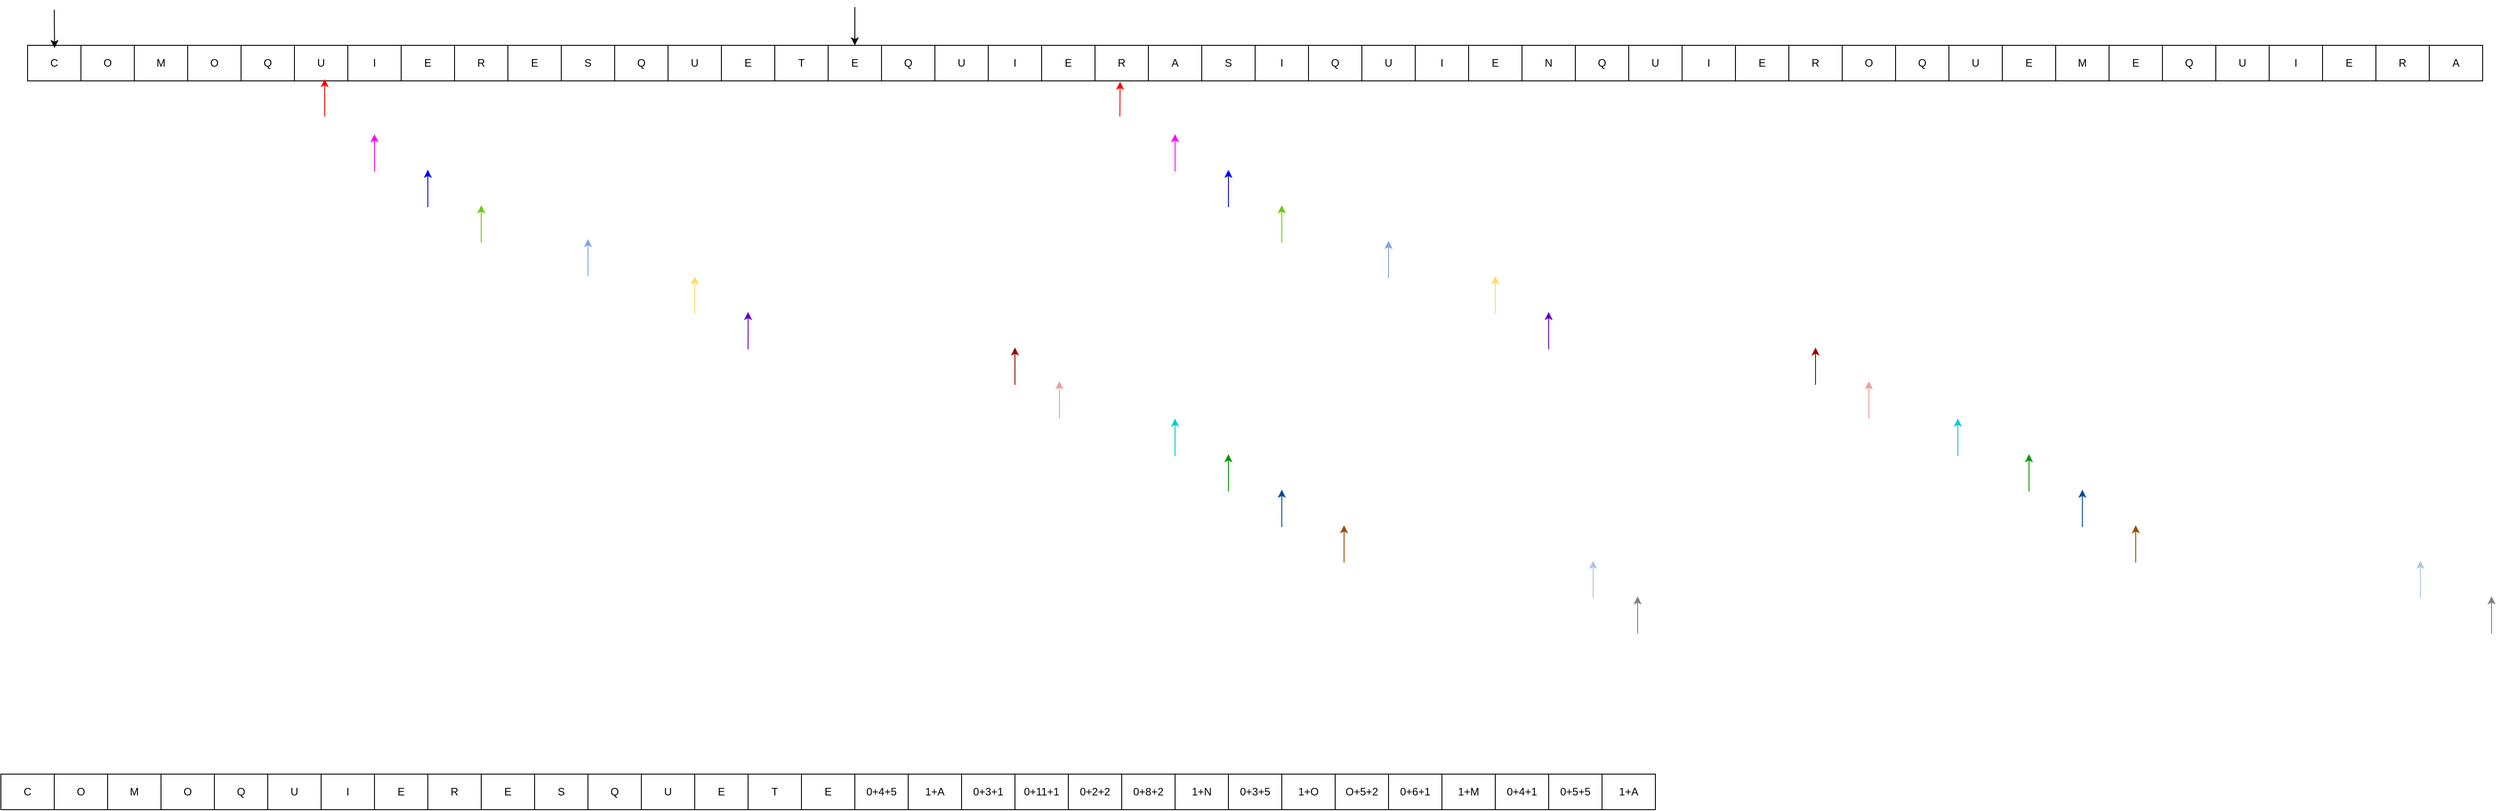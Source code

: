 <mxfile version="24.7.16">
  <diagram name="Página-1" id="51_oMn3GFBtb_HJmE6PP">
    <mxGraphModel dx="2574" dy="786" grid="1" gridSize="10" guides="1" tooltips="1" connect="1" arrows="1" fold="1" page="1" pageScale="1" pageWidth="900" pageHeight="1600" math="0" shadow="0">
      <root>
        <mxCell id="0" />
        <mxCell id="1" parent="0" />
        <mxCell id="PC6QoRdUxJygeGnjiyWu-1" value="" style="shape=table;startSize=0;container=1;collapsible=0;childLayout=tableLayout;" parent="1" vertex="1">
          <mxGeometry x="-150" y="380" width="2760" height="40" as="geometry" />
        </mxCell>
        <mxCell id="PC6QoRdUxJygeGnjiyWu-2" value="" style="shape=tableRow;horizontal=0;startSize=0;swimlaneHead=0;swimlaneBody=0;strokeColor=inherit;top=0;left=0;bottom=0;right=0;collapsible=0;dropTarget=0;fillColor=none;points=[[0,0.5],[1,0.5]];portConstraint=eastwest;" parent="PC6QoRdUxJygeGnjiyWu-1" vertex="1">
          <mxGeometry width="2760" height="40" as="geometry" />
        </mxCell>
        <mxCell id="PC6QoRdUxJygeGnjiyWu-3" value="C" style="shape=partialRectangle;html=1;whiteSpace=wrap;connectable=0;strokeColor=inherit;overflow=hidden;fillColor=none;top=0;left=0;bottom=0;right=0;pointerEvents=1;" parent="PC6QoRdUxJygeGnjiyWu-2" vertex="1">
          <mxGeometry width="60" height="40" as="geometry">
            <mxRectangle width="60" height="40" as="alternateBounds" />
          </mxGeometry>
        </mxCell>
        <mxCell id="PC6QoRdUxJygeGnjiyWu-4" value="O" style="shape=partialRectangle;html=1;whiteSpace=wrap;connectable=0;strokeColor=inherit;overflow=hidden;fillColor=none;top=0;left=0;bottom=0;right=0;pointerEvents=1;" parent="PC6QoRdUxJygeGnjiyWu-2" vertex="1">
          <mxGeometry x="60" width="60" height="40" as="geometry">
            <mxRectangle width="60" height="40" as="alternateBounds" />
          </mxGeometry>
        </mxCell>
        <mxCell id="PC6QoRdUxJygeGnjiyWu-5" value="M" style="shape=partialRectangle;html=1;whiteSpace=wrap;connectable=0;strokeColor=inherit;overflow=hidden;fillColor=none;top=0;left=0;bottom=0;right=0;pointerEvents=1;" parent="PC6QoRdUxJygeGnjiyWu-2" vertex="1">
          <mxGeometry x="120" width="60" height="40" as="geometry">
            <mxRectangle width="60" height="40" as="alternateBounds" />
          </mxGeometry>
        </mxCell>
        <mxCell id="PC6QoRdUxJygeGnjiyWu-6" value="O" style="shape=partialRectangle;html=1;whiteSpace=wrap;connectable=0;strokeColor=inherit;overflow=hidden;fillColor=none;top=0;left=0;bottom=0;right=0;pointerEvents=1;" parent="PC6QoRdUxJygeGnjiyWu-2" vertex="1">
          <mxGeometry x="180" width="60" height="40" as="geometry">
            <mxRectangle width="60" height="40" as="alternateBounds" />
          </mxGeometry>
        </mxCell>
        <mxCell id="PC6QoRdUxJygeGnjiyWu-7" value="Q" style="shape=partialRectangle;html=1;whiteSpace=wrap;connectable=0;strokeColor=inherit;overflow=hidden;fillColor=none;top=0;left=0;bottom=0;right=0;pointerEvents=1;" parent="PC6QoRdUxJygeGnjiyWu-2" vertex="1">
          <mxGeometry x="240" width="60" height="40" as="geometry">
            <mxRectangle width="60" height="40" as="alternateBounds" />
          </mxGeometry>
        </mxCell>
        <mxCell id="PC6QoRdUxJygeGnjiyWu-8" value="U" style="shape=partialRectangle;html=1;whiteSpace=wrap;connectable=0;strokeColor=inherit;overflow=hidden;fillColor=none;top=0;left=0;bottom=0;right=0;pointerEvents=1;" parent="PC6QoRdUxJygeGnjiyWu-2" vertex="1">
          <mxGeometry x="300" width="60" height="40" as="geometry">
            <mxRectangle width="60" height="40" as="alternateBounds" />
          </mxGeometry>
        </mxCell>
        <mxCell id="PC6QoRdUxJygeGnjiyWu-9" value="I" style="shape=partialRectangle;html=1;whiteSpace=wrap;connectable=0;strokeColor=inherit;overflow=hidden;fillColor=none;top=0;left=0;bottom=0;right=0;pointerEvents=1;" parent="PC6QoRdUxJygeGnjiyWu-2" vertex="1">
          <mxGeometry x="360" width="60" height="40" as="geometry">
            <mxRectangle width="60" height="40" as="alternateBounds" />
          </mxGeometry>
        </mxCell>
        <mxCell id="PC6QoRdUxJygeGnjiyWu-10" value="E" style="shape=partialRectangle;html=1;whiteSpace=wrap;connectable=0;strokeColor=inherit;overflow=hidden;fillColor=none;top=0;left=0;bottom=0;right=0;pointerEvents=1;" parent="PC6QoRdUxJygeGnjiyWu-2" vertex="1">
          <mxGeometry x="420" width="60" height="40" as="geometry">
            <mxRectangle width="60" height="40" as="alternateBounds" />
          </mxGeometry>
        </mxCell>
        <mxCell id="PC6QoRdUxJygeGnjiyWu-11" value="R" style="shape=partialRectangle;html=1;whiteSpace=wrap;connectable=0;strokeColor=inherit;overflow=hidden;fillColor=none;top=0;left=0;bottom=0;right=0;pointerEvents=1;" parent="PC6QoRdUxJygeGnjiyWu-2" vertex="1">
          <mxGeometry x="480" width="60" height="40" as="geometry">
            <mxRectangle width="60" height="40" as="alternateBounds" />
          </mxGeometry>
        </mxCell>
        <mxCell id="PC6QoRdUxJygeGnjiyWu-12" value="E" style="shape=partialRectangle;html=1;whiteSpace=wrap;connectable=0;strokeColor=inherit;overflow=hidden;fillColor=none;top=0;left=0;bottom=0;right=0;pointerEvents=1;" parent="PC6QoRdUxJygeGnjiyWu-2" vertex="1">
          <mxGeometry x="540" width="60" height="40" as="geometry">
            <mxRectangle width="60" height="40" as="alternateBounds" />
          </mxGeometry>
        </mxCell>
        <mxCell id="PC6QoRdUxJygeGnjiyWu-13" value="S" style="shape=partialRectangle;html=1;whiteSpace=wrap;connectable=0;strokeColor=inherit;overflow=hidden;fillColor=none;top=0;left=0;bottom=0;right=0;pointerEvents=1;" parent="PC6QoRdUxJygeGnjiyWu-2" vertex="1">
          <mxGeometry x="600" width="60" height="40" as="geometry">
            <mxRectangle width="60" height="40" as="alternateBounds" />
          </mxGeometry>
        </mxCell>
        <mxCell id="PC6QoRdUxJygeGnjiyWu-14" value="Q" style="shape=partialRectangle;html=1;whiteSpace=wrap;connectable=0;strokeColor=inherit;overflow=hidden;fillColor=none;top=0;left=0;bottom=0;right=0;pointerEvents=1;" parent="PC6QoRdUxJygeGnjiyWu-2" vertex="1">
          <mxGeometry x="660" width="60" height="40" as="geometry">
            <mxRectangle width="60" height="40" as="alternateBounds" />
          </mxGeometry>
        </mxCell>
        <mxCell id="PC6QoRdUxJygeGnjiyWu-15" value="U" style="shape=partialRectangle;html=1;whiteSpace=wrap;connectable=0;strokeColor=inherit;overflow=hidden;fillColor=none;top=0;left=0;bottom=0;right=0;pointerEvents=1;" parent="PC6QoRdUxJygeGnjiyWu-2" vertex="1">
          <mxGeometry x="720" width="60" height="40" as="geometry">
            <mxRectangle width="60" height="40" as="alternateBounds" />
          </mxGeometry>
        </mxCell>
        <mxCell id="PC6QoRdUxJygeGnjiyWu-16" value="E" style="shape=partialRectangle;html=1;whiteSpace=wrap;connectable=0;strokeColor=inherit;overflow=hidden;fillColor=none;top=0;left=0;bottom=0;right=0;pointerEvents=1;" parent="PC6QoRdUxJygeGnjiyWu-2" vertex="1">
          <mxGeometry x="780" width="60" height="40" as="geometry">
            <mxRectangle width="60" height="40" as="alternateBounds" />
          </mxGeometry>
        </mxCell>
        <mxCell id="PC6QoRdUxJygeGnjiyWu-17" value="T" style="shape=partialRectangle;html=1;whiteSpace=wrap;connectable=0;strokeColor=inherit;overflow=hidden;fillColor=none;top=0;left=0;bottom=0;right=0;pointerEvents=1;" parent="PC6QoRdUxJygeGnjiyWu-2" vertex="1">
          <mxGeometry x="840" width="60" height="40" as="geometry">
            <mxRectangle width="60" height="40" as="alternateBounds" />
          </mxGeometry>
        </mxCell>
        <mxCell id="PC6QoRdUxJygeGnjiyWu-18" value="E" style="shape=partialRectangle;html=1;whiteSpace=wrap;connectable=0;strokeColor=inherit;overflow=hidden;fillColor=none;top=0;left=0;bottom=0;right=0;pointerEvents=1;" parent="PC6QoRdUxJygeGnjiyWu-2" vertex="1">
          <mxGeometry x="900" width="60" height="40" as="geometry">
            <mxRectangle width="60" height="40" as="alternateBounds" />
          </mxGeometry>
        </mxCell>
        <mxCell id="PC6QoRdUxJygeGnjiyWu-19" value="Q" style="shape=partialRectangle;html=1;whiteSpace=wrap;connectable=0;strokeColor=inherit;overflow=hidden;fillColor=none;top=0;left=0;bottom=0;right=0;pointerEvents=1;" parent="PC6QoRdUxJygeGnjiyWu-2" vertex="1">
          <mxGeometry x="960" width="60" height="40" as="geometry">
            <mxRectangle width="60" height="40" as="alternateBounds" />
          </mxGeometry>
        </mxCell>
        <mxCell id="PC6QoRdUxJygeGnjiyWu-20" value="U" style="shape=partialRectangle;html=1;whiteSpace=wrap;connectable=0;strokeColor=inherit;overflow=hidden;fillColor=none;top=0;left=0;bottom=0;right=0;pointerEvents=1;" parent="PC6QoRdUxJygeGnjiyWu-2" vertex="1">
          <mxGeometry x="1020" width="60" height="40" as="geometry">
            <mxRectangle width="60" height="40" as="alternateBounds" />
          </mxGeometry>
        </mxCell>
        <mxCell id="PC6QoRdUxJygeGnjiyWu-21" value="I" style="shape=partialRectangle;html=1;whiteSpace=wrap;connectable=0;strokeColor=inherit;overflow=hidden;fillColor=none;top=0;left=0;bottom=0;right=0;pointerEvents=1;" parent="PC6QoRdUxJygeGnjiyWu-2" vertex="1">
          <mxGeometry x="1080" width="60" height="40" as="geometry">
            <mxRectangle width="60" height="40" as="alternateBounds" />
          </mxGeometry>
        </mxCell>
        <mxCell id="PC6QoRdUxJygeGnjiyWu-22" value="E" style="shape=partialRectangle;html=1;whiteSpace=wrap;connectable=0;strokeColor=inherit;overflow=hidden;fillColor=none;top=0;left=0;bottom=0;right=0;pointerEvents=1;" parent="PC6QoRdUxJygeGnjiyWu-2" vertex="1">
          <mxGeometry x="1140" width="60" height="40" as="geometry">
            <mxRectangle width="60" height="40" as="alternateBounds" />
          </mxGeometry>
        </mxCell>
        <mxCell id="PC6QoRdUxJygeGnjiyWu-23" value="R" style="shape=partialRectangle;html=1;whiteSpace=wrap;connectable=0;strokeColor=inherit;overflow=hidden;fillColor=none;top=0;left=0;bottom=0;right=0;pointerEvents=1;" parent="PC6QoRdUxJygeGnjiyWu-2" vertex="1">
          <mxGeometry x="1200" width="60" height="40" as="geometry">
            <mxRectangle width="60" height="40" as="alternateBounds" />
          </mxGeometry>
        </mxCell>
        <mxCell id="PC6QoRdUxJygeGnjiyWu-24" value="A" style="shape=partialRectangle;html=1;whiteSpace=wrap;connectable=0;strokeColor=inherit;overflow=hidden;fillColor=none;top=0;left=0;bottom=0;right=0;pointerEvents=1;" parent="PC6QoRdUxJygeGnjiyWu-2" vertex="1">
          <mxGeometry x="1260" width="60" height="40" as="geometry">
            <mxRectangle width="60" height="40" as="alternateBounds" />
          </mxGeometry>
        </mxCell>
        <mxCell id="PC6QoRdUxJygeGnjiyWu-25" value="S" style="shape=partialRectangle;html=1;whiteSpace=wrap;connectable=0;strokeColor=inherit;overflow=hidden;fillColor=none;top=0;left=0;bottom=0;right=0;pointerEvents=1;" parent="PC6QoRdUxJygeGnjiyWu-2" vertex="1">
          <mxGeometry x="1320" width="60" height="40" as="geometry">
            <mxRectangle width="60" height="40" as="alternateBounds" />
          </mxGeometry>
        </mxCell>
        <mxCell id="PC6QoRdUxJygeGnjiyWu-26" value="I" style="shape=partialRectangle;html=1;whiteSpace=wrap;connectable=0;strokeColor=inherit;overflow=hidden;fillColor=none;top=0;left=0;bottom=0;right=0;pointerEvents=1;" parent="PC6QoRdUxJygeGnjiyWu-2" vertex="1">
          <mxGeometry x="1380" width="60" height="40" as="geometry">
            <mxRectangle width="60" height="40" as="alternateBounds" />
          </mxGeometry>
        </mxCell>
        <mxCell id="PC6QoRdUxJygeGnjiyWu-27" value="Q" style="shape=partialRectangle;html=1;whiteSpace=wrap;connectable=0;strokeColor=inherit;overflow=hidden;fillColor=none;top=0;left=0;bottom=0;right=0;pointerEvents=1;" parent="PC6QoRdUxJygeGnjiyWu-2" vertex="1">
          <mxGeometry x="1440" width="60" height="40" as="geometry">
            <mxRectangle width="60" height="40" as="alternateBounds" />
          </mxGeometry>
        </mxCell>
        <mxCell id="PC6QoRdUxJygeGnjiyWu-28" value="U" style="shape=partialRectangle;html=1;whiteSpace=wrap;connectable=0;strokeColor=inherit;overflow=hidden;fillColor=none;top=0;left=0;bottom=0;right=0;pointerEvents=1;" parent="PC6QoRdUxJygeGnjiyWu-2" vertex="1">
          <mxGeometry x="1500" width="60" height="40" as="geometry">
            <mxRectangle width="60" height="40" as="alternateBounds" />
          </mxGeometry>
        </mxCell>
        <mxCell id="PC6QoRdUxJygeGnjiyWu-29" value="I" style="shape=partialRectangle;html=1;whiteSpace=wrap;connectable=0;strokeColor=inherit;overflow=hidden;fillColor=none;top=0;left=0;bottom=0;right=0;pointerEvents=1;" parent="PC6QoRdUxJygeGnjiyWu-2" vertex="1">
          <mxGeometry x="1560" width="60" height="40" as="geometry">
            <mxRectangle width="60" height="40" as="alternateBounds" />
          </mxGeometry>
        </mxCell>
        <mxCell id="PC6QoRdUxJygeGnjiyWu-30" value="E" style="shape=partialRectangle;html=1;whiteSpace=wrap;connectable=0;strokeColor=inherit;overflow=hidden;fillColor=none;top=0;left=0;bottom=0;right=0;pointerEvents=1;" parent="PC6QoRdUxJygeGnjiyWu-2" vertex="1">
          <mxGeometry x="1620" width="60" height="40" as="geometry">
            <mxRectangle width="60" height="40" as="alternateBounds" />
          </mxGeometry>
        </mxCell>
        <mxCell id="PC6QoRdUxJygeGnjiyWu-31" value="N" style="shape=partialRectangle;html=1;whiteSpace=wrap;connectable=0;strokeColor=inherit;overflow=hidden;fillColor=none;top=0;left=0;bottom=0;right=0;pointerEvents=1;" parent="PC6QoRdUxJygeGnjiyWu-2" vertex="1">
          <mxGeometry x="1680" width="60" height="40" as="geometry">
            <mxRectangle width="60" height="40" as="alternateBounds" />
          </mxGeometry>
        </mxCell>
        <mxCell id="PC6QoRdUxJygeGnjiyWu-32" value="Q" style="shape=partialRectangle;html=1;whiteSpace=wrap;connectable=0;strokeColor=inherit;overflow=hidden;fillColor=none;top=0;left=0;bottom=0;right=0;pointerEvents=1;" parent="PC6QoRdUxJygeGnjiyWu-2" vertex="1">
          <mxGeometry x="1740" width="60" height="40" as="geometry">
            <mxRectangle width="60" height="40" as="alternateBounds" />
          </mxGeometry>
        </mxCell>
        <mxCell id="PC6QoRdUxJygeGnjiyWu-33" value="U" style="shape=partialRectangle;html=1;whiteSpace=wrap;connectable=0;strokeColor=inherit;overflow=hidden;fillColor=none;top=0;left=0;bottom=0;right=0;pointerEvents=1;" parent="PC6QoRdUxJygeGnjiyWu-2" vertex="1">
          <mxGeometry x="1800" width="60" height="40" as="geometry">
            <mxRectangle width="60" height="40" as="alternateBounds" />
          </mxGeometry>
        </mxCell>
        <mxCell id="PC6QoRdUxJygeGnjiyWu-34" value="I" style="shape=partialRectangle;html=1;whiteSpace=wrap;connectable=0;strokeColor=inherit;overflow=hidden;fillColor=none;top=0;left=0;bottom=0;right=0;pointerEvents=1;" parent="PC6QoRdUxJygeGnjiyWu-2" vertex="1">
          <mxGeometry x="1860" width="60" height="40" as="geometry">
            <mxRectangle width="60" height="40" as="alternateBounds" />
          </mxGeometry>
        </mxCell>
        <mxCell id="PC6QoRdUxJygeGnjiyWu-35" value="E" style="shape=partialRectangle;html=1;whiteSpace=wrap;connectable=0;strokeColor=inherit;overflow=hidden;fillColor=none;top=0;left=0;bottom=0;right=0;pointerEvents=1;" parent="PC6QoRdUxJygeGnjiyWu-2" vertex="1">
          <mxGeometry x="1920" width="60" height="40" as="geometry">
            <mxRectangle width="60" height="40" as="alternateBounds" />
          </mxGeometry>
        </mxCell>
        <mxCell id="PC6QoRdUxJygeGnjiyWu-36" value="R" style="shape=partialRectangle;html=1;whiteSpace=wrap;connectable=0;strokeColor=inherit;overflow=hidden;fillColor=none;top=0;left=0;bottom=0;right=0;pointerEvents=1;" parent="PC6QoRdUxJygeGnjiyWu-2" vertex="1">
          <mxGeometry x="1980" width="60" height="40" as="geometry">
            <mxRectangle width="60" height="40" as="alternateBounds" />
          </mxGeometry>
        </mxCell>
        <mxCell id="PC6QoRdUxJygeGnjiyWu-37" value="O" style="shape=partialRectangle;html=1;whiteSpace=wrap;connectable=0;strokeColor=inherit;overflow=hidden;fillColor=none;top=0;left=0;bottom=0;right=0;pointerEvents=1;" parent="PC6QoRdUxJygeGnjiyWu-2" vertex="1">
          <mxGeometry x="2040" width="60" height="40" as="geometry">
            <mxRectangle width="60" height="40" as="alternateBounds" />
          </mxGeometry>
        </mxCell>
        <mxCell id="PC6QoRdUxJygeGnjiyWu-38" value="Q" style="shape=partialRectangle;html=1;whiteSpace=wrap;connectable=0;strokeColor=inherit;overflow=hidden;fillColor=none;top=0;left=0;bottom=0;right=0;pointerEvents=1;" parent="PC6QoRdUxJygeGnjiyWu-2" vertex="1">
          <mxGeometry x="2100" width="60" height="40" as="geometry">
            <mxRectangle width="60" height="40" as="alternateBounds" />
          </mxGeometry>
        </mxCell>
        <mxCell id="PC6QoRdUxJygeGnjiyWu-39" value="U" style="shape=partialRectangle;html=1;whiteSpace=wrap;connectable=0;strokeColor=inherit;overflow=hidden;fillColor=none;top=0;left=0;bottom=0;right=0;pointerEvents=1;" parent="PC6QoRdUxJygeGnjiyWu-2" vertex="1">
          <mxGeometry x="2160" width="60" height="40" as="geometry">
            <mxRectangle width="60" height="40" as="alternateBounds" />
          </mxGeometry>
        </mxCell>
        <mxCell id="PC6QoRdUxJygeGnjiyWu-40" value="E" style="shape=partialRectangle;html=1;whiteSpace=wrap;connectable=0;strokeColor=inherit;overflow=hidden;fillColor=none;top=0;left=0;bottom=0;right=0;pointerEvents=1;" parent="PC6QoRdUxJygeGnjiyWu-2" vertex="1">
          <mxGeometry x="2220" width="60" height="40" as="geometry">
            <mxRectangle width="60" height="40" as="alternateBounds" />
          </mxGeometry>
        </mxCell>
        <mxCell id="PC6QoRdUxJygeGnjiyWu-41" value="M" style="shape=partialRectangle;html=1;whiteSpace=wrap;connectable=0;strokeColor=inherit;overflow=hidden;fillColor=none;top=0;left=0;bottom=0;right=0;pointerEvents=1;" parent="PC6QoRdUxJygeGnjiyWu-2" vertex="1">
          <mxGeometry x="2280" width="60" height="40" as="geometry">
            <mxRectangle width="60" height="40" as="alternateBounds" />
          </mxGeometry>
        </mxCell>
        <mxCell id="PC6QoRdUxJygeGnjiyWu-42" value="E" style="shape=partialRectangle;html=1;whiteSpace=wrap;connectable=0;strokeColor=inherit;overflow=hidden;fillColor=none;top=0;left=0;bottom=0;right=0;pointerEvents=1;" parent="PC6QoRdUxJygeGnjiyWu-2" vertex="1">
          <mxGeometry x="2340" width="60" height="40" as="geometry">
            <mxRectangle width="60" height="40" as="alternateBounds" />
          </mxGeometry>
        </mxCell>
        <mxCell id="PC6QoRdUxJygeGnjiyWu-43" value="Q" style="shape=partialRectangle;html=1;whiteSpace=wrap;connectable=0;strokeColor=inherit;overflow=hidden;fillColor=none;top=0;left=0;bottom=0;right=0;pointerEvents=1;" parent="PC6QoRdUxJygeGnjiyWu-2" vertex="1">
          <mxGeometry x="2400" width="60" height="40" as="geometry">
            <mxRectangle width="60" height="40" as="alternateBounds" />
          </mxGeometry>
        </mxCell>
        <mxCell id="PC6QoRdUxJygeGnjiyWu-44" value="U" style="shape=partialRectangle;html=1;whiteSpace=wrap;connectable=0;strokeColor=inherit;overflow=hidden;fillColor=none;top=0;left=0;bottom=0;right=0;pointerEvents=1;" parent="PC6QoRdUxJygeGnjiyWu-2" vertex="1">
          <mxGeometry x="2460" width="60" height="40" as="geometry">
            <mxRectangle width="60" height="40" as="alternateBounds" />
          </mxGeometry>
        </mxCell>
        <mxCell id="PC6QoRdUxJygeGnjiyWu-45" value="I" style="shape=partialRectangle;html=1;whiteSpace=wrap;connectable=0;strokeColor=inherit;overflow=hidden;fillColor=none;top=0;left=0;bottom=0;right=0;pointerEvents=1;" parent="PC6QoRdUxJygeGnjiyWu-2" vertex="1">
          <mxGeometry x="2520" width="60" height="40" as="geometry">
            <mxRectangle width="60" height="40" as="alternateBounds" />
          </mxGeometry>
        </mxCell>
        <mxCell id="PC6QoRdUxJygeGnjiyWu-46" value="E" style="shape=partialRectangle;html=1;whiteSpace=wrap;connectable=0;strokeColor=inherit;overflow=hidden;fillColor=none;top=0;left=0;bottom=0;right=0;pointerEvents=1;" parent="PC6QoRdUxJygeGnjiyWu-2" vertex="1">
          <mxGeometry x="2580" width="60" height="40" as="geometry">
            <mxRectangle width="60" height="40" as="alternateBounds" />
          </mxGeometry>
        </mxCell>
        <mxCell id="PC6QoRdUxJygeGnjiyWu-47" value="R" style="shape=partialRectangle;html=1;whiteSpace=wrap;connectable=0;strokeColor=inherit;overflow=hidden;fillColor=none;top=0;left=0;bottom=0;right=0;pointerEvents=1;" parent="PC6QoRdUxJygeGnjiyWu-2" vertex="1">
          <mxGeometry x="2640" width="60" height="40" as="geometry">
            <mxRectangle width="60" height="40" as="alternateBounds" />
          </mxGeometry>
        </mxCell>
        <mxCell id="PC6QoRdUxJygeGnjiyWu-48" value="A" style="shape=partialRectangle;html=1;whiteSpace=wrap;connectable=0;strokeColor=inherit;overflow=hidden;fillColor=none;top=0;left=0;bottom=0;right=0;pointerEvents=1;" parent="PC6QoRdUxJygeGnjiyWu-2" vertex="1">
          <mxGeometry x="2700" width="60" height="40" as="geometry">
            <mxRectangle width="60" height="40" as="alternateBounds" />
          </mxGeometry>
        </mxCell>
        <mxCell id="PC6QoRdUxJygeGnjiyWu-49" value="" style="shape=table;startSize=0;container=1;collapsible=0;childLayout=tableLayout;" parent="1" vertex="1">
          <mxGeometry x="-180" y="1200" width="1860" height="40" as="geometry" />
        </mxCell>
        <mxCell id="PC6QoRdUxJygeGnjiyWu-50" value="" style="shape=tableRow;horizontal=0;startSize=0;swimlaneHead=0;swimlaneBody=0;strokeColor=inherit;top=0;left=0;bottom=0;right=0;collapsible=0;dropTarget=0;fillColor=none;points=[[0,0.5],[1,0.5]];portConstraint=eastwest;" parent="PC6QoRdUxJygeGnjiyWu-49" vertex="1">
          <mxGeometry width="1860" height="40" as="geometry" />
        </mxCell>
        <mxCell id="PC6QoRdUxJygeGnjiyWu-51" value="C" style="shape=partialRectangle;html=1;whiteSpace=wrap;connectable=0;strokeColor=inherit;overflow=hidden;fillColor=none;top=0;left=0;bottom=0;right=0;pointerEvents=1;" parent="PC6QoRdUxJygeGnjiyWu-50" vertex="1">
          <mxGeometry width="60" height="40" as="geometry">
            <mxRectangle width="60" height="40" as="alternateBounds" />
          </mxGeometry>
        </mxCell>
        <mxCell id="PC6QoRdUxJygeGnjiyWu-52" value="O" style="shape=partialRectangle;html=1;whiteSpace=wrap;connectable=0;strokeColor=inherit;overflow=hidden;fillColor=none;top=0;left=0;bottom=0;right=0;pointerEvents=1;" parent="PC6QoRdUxJygeGnjiyWu-50" vertex="1">
          <mxGeometry x="60" width="60" height="40" as="geometry">
            <mxRectangle width="60" height="40" as="alternateBounds" />
          </mxGeometry>
        </mxCell>
        <mxCell id="PC6QoRdUxJygeGnjiyWu-53" value="M" style="shape=partialRectangle;html=1;whiteSpace=wrap;connectable=0;strokeColor=inherit;overflow=hidden;fillColor=none;top=0;left=0;bottom=0;right=0;pointerEvents=1;" parent="PC6QoRdUxJygeGnjiyWu-50" vertex="1">
          <mxGeometry x="120" width="60" height="40" as="geometry">
            <mxRectangle width="60" height="40" as="alternateBounds" />
          </mxGeometry>
        </mxCell>
        <mxCell id="PC6QoRdUxJygeGnjiyWu-54" value="O" style="shape=partialRectangle;html=1;whiteSpace=wrap;connectable=0;strokeColor=inherit;overflow=hidden;fillColor=none;top=0;left=0;bottom=0;right=0;pointerEvents=1;" parent="PC6QoRdUxJygeGnjiyWu-50" vertex="1">
          <mxGeometry x="180" width="60" height="40" as="geometry">
            <mxRectangle width="60" height="40" as="alternateBounds" />
          </mxGeometry>
        </mxCell>
        <mxCell id="PC6QoRdUxJygeGnjiyWu-55" value="Q" style="shape=partialRectangle;html=1;whiteSpace=wrap;connectable=0;strokeColor=inherit;overflow=hidden;fillColor=none;top=0;left=0;bottom=0;right=0;pointerEvents=1;" parent="PC6QoRdUxJygeGnjiyWu-50" vertex="1">
          <mxGeometry x="240" width="60" height="40" as="geometry">
            <mxRectangle width="60" height="40" as="alternateBounds" />
          </mxGeometry>
        </mxCell>
        <mxCell id="PC6QoRdUxJygeGnjiyWu-56" value="U" style="shape=partialRectangle;html=1;whiteSpace=wrap;connectable=0;strokeColor=inherit;overflow=hidden;fillColor=none;top=0;left=0;bottom=0;right=0;pointerEvents=1;" parent="PC6QoRdUxJygeGnjiyWu-50" vertex="1">
          <mxGeometry x="300" width="60" height="40" as="geometry">
            <mxRectangle width="60" height="40" as="alternateBounds" />
          </mxGeometry>
        </mxCell>
        <mxCell id="PC6QoRdUxJygeGnjiyWu-57" value="I" style="shape=partialRectangle;html=1;whiteSpace=wrap;connectable=0;strokeColor=inherit;overflow=hidden;fillColor=none;top=0;left=0;bottom=0;right=0;pointerEvents=1;" parent="PC6QoRdUxJygeGnjiyWu-50" vertex="1">
          <mxGeometry x="360" width="60" height="40" as="geometry">
            <mxRectangle width="60" height="40" as="alternateBounds" />
          </mxGeometry>
        </mxCell>
        <mxCell id="PC6QoRdUxJygeGnjiyWu-58" value="E" style="shape=partialRectangle;html=1;whiteSpace=wrap;connectable=0;strokeColor=inherit;overflow=hidden;fillColor=none;top=0;left=0;bottom=0;right=0;pointerEvents=1;" parent="PC6QoRdUxJygeGnjiyWu-50" vertex="1">
          <mxGeometry x="420" width="60" height="40" as="geometry">
            <mxRectangle width="60" height="40" as="alternateBounds" />
          </mxGeometry>
        </mxCell>
        <mxCell id="PC6QoRdUxJygeGnjiyWu-59" value="R" style="shape=partialRectangle;html=1;whiteSpace=wrap;connectable=0;strokeColor=inherit;overflow=hidden;fillColor=none;top=0;left=0;bottom=0;right=0;pointerEvents=1;" parent="PC6QoRdUxJygeGnjiyWu-50" vertex="1">
          <mxGeometry x="480" width="60" height="40" as="geometry">
            <mxRectangle width="60" height="40" as="alternateBounds" />
          </mxGeometry>
        </mxCell>
        <mxCell id="PC6QoRdUxJygeGnjiyWu-60" value="E" style="shape=partialRectangle;html=1;whiteSpace=wrap;connectable=0;strokeColor=inherit;overflow=hidden;fillColor=none;top=0;left=0;bottom=0;right=0;pointerEvents=1;" parent="PC6QoRdUxJygeGnjiyWu-50" vertex="1">
          <mxGeometry x="540" width="60" height="40" as="geometry">
            <mxRectangle width="60" height="40" as="alternateBounds" />
          </mxGeometry>
        </mxCell>
        <mxCell id="PC6QoRdUxJygeGnjiyWu-61" value="S" style="shape=partialRectangle;html=1;whiteSpace=wrap;connectable=0;strokeColor=inherit;overflow=hidden;fillColor=none;top=0;left=0;bottom=0;right=0;pointerEvents=1;" parent="PC6QoRdUxJygeGnjiyWu-50" vertex="1">
          <mxGeometry x="600" width="60" height="40" as="geometry">
            <mxRectangle width="60" height="40" as="alternateBounds" />
          </mxGeometry>
        </mxCell>
        <mxCell id="PC6QoRdUxJygeGnjiyWu-62" value="Q" style="shape=partialRectangle;html=1;whiteSpace=wrap;connectable=0;strokeColor=inherit;overflow=hidden;fillColor=none;top=0;left=0;bottom=0;right=0;pointerEvents=1;" parent="PC6QoRdUxJygeGnjiyWu-50" vertex="1">
          <mxGeometry x="660" width="60" height="40" as="geometry">
            <mxRectangle width="60" height="40" as="alternateBounds" />
          </mxGeometry>
        </mxCell>
        <mxCell id="PC6QoRdUxJygeGnjiyWu-63" value="U" style="shape=partialRectangle;html=1;whiteSpace=wrap;connectable=0;strokeColor=inherit;overflow=hidden;fillColor=none;top=0;left=0;bottom=0;right=0;pointerEvents=1;" parent="PC6QoRdUxJygeGnjiyWu-50" vertex="1">
          <mxGeometry x="720" width="60" height="40" as="geometry">
            <mxRectangle width="60" height="40" as="alternateBounds" />
          </mxGeometry>
        </mxCell>
        <mxCell id="PC6QoRdUxJygeGnjiyWu-64" value="E" style="shape=partialRectangle;html=1;whiteSpace=wrap;connectable=0;strokeColor=inherit;overflow=hidden;fillColor=none;top=0;left=0;bottom=0;right=0;pointerEvents=1;" parent="PC6QoRdUxJygeGnjiyWu-50" vertex="1">
          <mxGeometry x="780" width="60" height="40" as="geometry">
            <mxRectangle width="60" height="40" as="alternateBounds" />
          </mxGeometry>
        </mxCell>
        <mxCell id="PC6QoRdUxJygeGnjiyWu-65" value="T" style="shape=partialRectangle;html=1;whiteSpace=wrap;connectable=0;strokeColor=inherit;overflow=hidden;fillColor=none;top=0;left=0;bottom=0;right=0;pointerEvents=1;" parent="PC6QoRdUxJygeGnjiyWu-50" vertex="1">
          <mxGeometry x="840" width="60" height="40" as="geometry">
            <mxRectangle width="60" height="40" as="alternateBounds" />
          </mxGeometry>
        </mxCell>
        <mxCell id="PC6QoRdUxJygeGnjiyWu-66" value="E" style="shape=partialRectangle;html=1;whiteSpace=wrap;connectable=0;strokeColor=inherit;overflow=hidden;fillColor=none;top=0;left=0;bottom=0;right=0;pointerEvents=1;" parent="PC6QoRdUxJygeGnjiyWu-50" vertex="1">
          <mxGeometry x="900" width="60" height="40" as="geometry">
            <mxRectangle width="60" height="40" as="alternateBounds" />
          </mxGeometry>
        </mxCell>
        <mxCell id="PC6QoRdUxJygeGnjiyWu-67" value="0+4+5" style="shape=partialRectangle;html=1;whiteSpace=wrap;connectable=0;strokeColor=inherit;overflow=hidden;fillColor=none;top=0;left=0;bottom=0;right=0;pointerEvents=1;" parent="PC6QoRdUxJygeGnjiyWu-50" vertex="1">
          <mxGeometry x="960" width="60" height="40" as="geometry">
            <mxRectangle width="60" height="40" as="alternateBounds" />
          </mxGeometry>
        </mxCell>
        <mxCell id="PC6QoRdUxJygeGnjiyWu-68" value="1+A" style="shape=partialRectangle;html=1;whiteSpace=wrap;connectable=0;strokeColor=inherit;overflow=hidden;fillColor=none;top=0;left=0;bottom=0;right=0;pointerEvents=1;" parent="PC6QoRdUxJygeGnjiyWu-50" vertex="1">
          <mxGeometry x="1020" width="60" height="40" as="geometry">
            <mxRectangle width="60" height="40" as="alternateBounds" />
          </mxGeometry>
        </mxCell>
        <mxCell id="PC6QoRdUxJygeGnjiyWu-69" value="0+3+1" style="shape=partialRectangle;html=1;whiteSpace=wrap;connectable=0;strokeColor=inherit;overflow=hidden;fillColor=none;top=0;left=0;bottom=0;right=0;pointerEvents=1;" parent="PC6QoRdUxJygeGnjiyWu-50" vertex="1">
          <mxGeometry x="1080" width="60" height="40" as="geometry">
            <mxRectangle width="60" height="40" as="alternateBounds" />
          </mxGeometry>
        </mxCell>
        <mxCell id="PC6QoRdUxJygeGnjiyWu-70" value="0+11+1" style="shape=partialRectangle;html=1;whiteSpace=wrap;connectable=0;strokeColor=inherit;overflow=hidden;fillColor=none;top=0;left=0;bottom=0;right=0;pointerEvents=1;" parent="PC6QoRdUxJygeGnjiyWu-50" vertex="1">
          <mxGeometry x="1140" width="60" height="40" as="geometry">
            <mxRectangle width="60" height="40" as="alternateBounds" />
          </mxGeometry>
        </mxCell>
        <mxCell id="PC6QoRdUxJygeGnjiyWu-71" value="0+2+2" style="shape=partialRectangle;html=1;whiteSpace=wrap;connectable=0;strokeColor=inherit;overflow=hidden;fillColor=none;top=0;left=0;bottom=0;right=0;pointerEvents=1;" parent="PC6QoRdUxJygeGnjiyWu-50" vertex="1">
          <mxGeometry x="1200" width="60" height="40" as="geometry">
            <mxRectangle width="60" height="40" as="alternateBounds" />
          </mxGeometry>
        </mxCell>
        <mxCell id="PC6QoRdUxJygeGnjiyWu-72" value="0+8+2" style="shape=partialRectangle;html=1;whiteSpace=wrap;connectable=0;strokeColor=inherit;overflow=hidden;fillColor=none;top=0;left=0;bottom=0;right=0;pointerEvents=1;" parent="PC6QoRdUxJygeGnjiyWu-50" vertex="1">
          <mxGeometry x="1260" width="60" height="40" as="geometry">
            <mxRectangle width="60" height="40" as="alternateBounds" />
          </mxGeometry>
        </mxCell>
        <mxCell id="PC6QoRdUxJygeGnjiyWu-73" value="1+N" style="shape=partialRectangle;html=1;whiteSpace=wrap;connectable=0;strokeColor=inherit;overflow=hidden;fillColor=none;top=0;left=0;bottom=0;right=0;pointerEvents=1;" parent="PC6QoRdUxJygeGnjiyWu-50" vertex="1">
          <mxGeometry x="1320" width="60" height="40" as="geometry">
            <mxRectangle width="60" height="40" as="alternateBounds" />
          </mxGeometry>
        </mxCell>
        <mxCell id="PC6QoRdUxJygeGnjiyWu-74" value="0+3+5" style="shape=partialRectangle;html=1;whiteSpace=wrap;connectable=0;strokeColor=inherit;overflow=hidden;fillColor=none;top=0;left=0;bottom=0;right=0;pointerEvents=1;" parent="PC6QoRdUxJygeGnjiyWu-50" vertex="1">
          <mxGeometry x="1380" width="60" height="40" as="geometry">
            <mxRectangle width="60" height="40" as="alternateBounds" />
          </mxGeometry>
        </mxCell>
        <mxCell id="PC6QoRdUxJygeGnjiyWu-75" value="1+O" style="shape=partialRectangle;html=1;whiteSpace=wrap;connectable=0;strokeColor=inherit;overflow=hidden;fillColor=none;top=0;left=0;bottom=0;right=0;pointerEvents=1;" parent="PC6QoRdUxJygeGnjiyWu-50" vertex="1">
          <mxGeometry x="1440" width="60" height="40" as="geometry">
            <mxRectangle width="60" height="40" as="alternateBounds" />
          </mxGeometry>
        </mxCell>
        <mxCell id="PC6QoRdUxJygeGnjiyWu-76" value="O+5+2" style="shape=partialRectangle;html=1;whiteSpace=wrap;connectable=0;strokeColor=inherit;overflow=hidden;fillColor=none;top=0;left=0;bottom=0;right=0;pointerEvents=1;" parent="PC6QoRdUxJygeGnjiyWu-50" vertex="1">
          <mxGeometry x="1500" width="60" height="40" as="geometry">
            <mxRectangle width="60" height="40" as="alternateBounds" />
          </mxGeometry>
        </mxCell>
        <mxCell id="PC6QoRdUxJygeGnjiyWu-77" value="0+6+1" style="shape=partialRectangle;html=1;whiteSpace=wrap;connectable=0;strokeColor=inherit;overflow=hidden;fillColor=none;top=0;left=0;bottom=0;right=0;pointerEvents=1;" parent="PC6QoRdUxJygeGnjiyWu-50" vertex="1">
          <mxGeometry x="1560" width="60" height="40" as="geometry">
            <mxRectangle width="60" height="40" as="alternateBounds" />
          </mxGeometry>
        </mxCell>
        <mxCell id="PC6QoRdUxJygeGnjiyWu-78" value="1+M" style="shape=partialRectangle;html=1;whiteSpace=wrap;connectable=0;strokeColor=inherit;overflow=hidden;fillColor=none;top=0;left=0;bottom=0;right=0;pointerEvents=1;" parent="PC6QoRdUxJygeGnjiyWu-50" vertex="1">
          <mxGeometry x="1620" width="60" height="40" as="geometry">
            <mxRectangle width="60" height="40" as="alternateBounds" />
          </mxGeometry>
        </mxCell>
        <mxCell id="PC6QoRdUxJygeGnjiyWu-79" value="0+4+1" style="shape=partialRectangle;html=1;whiteSpace=wrap;connectable=0;strokeColor=inherit;overflow=hidden;fillColor=none;top=0;left=0;bottom=0;right=0;pointerEvents=1;" parent="PC6QoRdUxJygeGnjiyWu-50" vertex="1">
          <mxGeometry x="1680" width="60" height="40" as="geometry">
            <mxRectangle width="60" height="40" as="alternateBounds" />
          </mxGeometry>
        </mxCell>
        <mxCell id="PC6QoRdUxJygeGnjiyWu-80" value="0+5+5" style="shape=partialRectangle;html=1;whiteSpace=wrap;connectable=0;strokeColor=inherit;overflow=hidden;fillColor=none;top=0;left=0;bottom=0;right=0;pointerEvents=1;" parent="PC6QoRdUxJygeGnjiyWu-50" vertex="1">
          <mxGeometry x="1740" width="60" height="40" as="geometry">
            <mxRectangle width="60" height="40" as="alternateBounds" />
          </mxGeometry>
        </mxCell>
        <mxCell id="PC6QoRdUxJygeGnjiyWu-81" value="1+A" style="shape=partialRectangle;html=1;whiteSpace=wrap;connectable=0;strokeColor=inherit;overflow=hidden;fillColor=none;top=0;left=0;bottom=0;right=0;pointerEvents=1;" parent="PC6QoRdUxJygeGnjiyWu-50" vertex="1">
          <mxGeometry x="1800" width="60" height="40" as="geometry">
            <mxRectangle width="60" height="40" as="alternateBounds" />
          </mxGeometry>
        </mxCell>
        <mxCell id="PFDeG_Y5GB5vJg9dXHqV-3" value="" style="endArrow=classic;html=1;rounded=0;entryX=0.011;entryY=0.075;entryDx=0;entryDy=0;entryPerimeter=0;" edge="1" parent="1" target="PC6QoRdUxJygeGnjiyWu-2">
          <mxGeometry width="50" height="50" relative="1" as="geometry">
            <mxPoint x="-120" y="340" as="sourcePoint" />
            <mxPoint x="-100" y="360" as="targetPoint" />
          </mxGeometry>
        </mxCell>
        <mxCell id="PFDeG_Y5GB5vJg9dXHqV-9" value="" style="endArrow=classic;html=1;rounded=0;entryX=0.011;entryY=0.075;entryDx=0;entryDy=0;entryPerimeter=0;" edge="1" parent="1">
          <mxGeometry width="50" height="50" relative="1" as="geometry">
            <mxPoint x="780" y="337" as="sourcePoint" />
            <mxPoint x="780" y="380" as="targetPoint" />
          </mxGeometry>
        </mxCell>
        <mxCell id="PFDeG_Y5GB5vJg9dXHqV-10" value="" style="endArrow=classic;html=1;rounded=0;entryX=0.445;entryY=1.025;entryDx=0;entryDy=0;entryPerimeter=0;strokeColor=#FF0000;" edge="1" parent="1" target="PC6QoRdUxJygeGnjiyWu-2">
          <mxGeometry width="50" height="50" relative="1" as="geometry">
            <mxPoint x="1078" y="460" as="sourcePoint" />
            <mxPoint x="1090" y="440" as="targetPoint" />
          </mxGeometry>
        </mxCell>
        <mxCell id="PFDeG_Y5GB5vJg9dXHqV-11" value="" style="endArrow=classic;html=1;rounded=0;entryX=0.121;entryY=0.95;entryDx=0;entryDy=0;entryPerimeter=0;strokeColor=#FF0000;" edge="1" parent="1" target="PC6QoRdUxJygeGnjiyWu-2">
          <mxGeometry width="50" height="50" relative="1" as="geometry">
            <mxPoint x="184" y="460" as="sourcePoint" />
            <mxPoint x="190" y="440" as="targetPoint" />
          </mxGeometry>
        </mxCell>
        <mxCell id="PFDeG_Y5GB5vJg9dXHqV-19" value="" style="endArrow=classic;html=1;rounded=0;entryX=0.121;entryY=0.95;entryDx=0;entryDy=0;entryPerimeter=0;strokeColor=#FF00FF;fillColor=#FF6666;" edge="1" parent="1">
          <mxGeometry width="50" height="50" relative="1" as="geometry">
            <mxPoint x="240" y="522" as="sourcePoint" />
            <mxPoint x="240" y="480" as="targetPoint" />
          </mxGeometry>
        </mxCell>
        <mxCell id="PFDeG_Y5GB5vJg9dXHqV-20" value="" style="endArrow=classic;html=1;rounded=0;entryX=0.121;entryY=0.95;entryDx=0;entryDy=0;entryPerimeter=0;strokeColor=#FF00FF;fillColor=#FF6666;" edge="1" parent="1">
          <mxGeometry width="50" height="50" relative="1" as="geometry">
            <mxPoint x="1140" y="522" as="sourcePoint" />
            <mxPoint x="1140" y="480" as="targetPoint" />
          </mxGeometry>
        </mxCell>
        <mxCell id="PFDeG_Y5GB5vJg9dXHqV-23" value="" style="endArrow=classic;html=1;rounded=0;entryX=0.121;entryY=0.95;entryDx=0;entryDy=0;entryPerimeter=0;strokeColor=#0000FF;" edge="1" parent="1">
          <mxGeometry width="50" height="50" relative="1" as="geometry">
            <mxPoint x="300" y="562" as="sourcePoint" />
            <mxPoint x="300" y="520" as="targetPoint" />
          </mxGeometry>
        </mxCell>
        <mxCell id="PFDeG_Y5GB5vJg9dXHqV-25" value="" style="endArrow=classic;html=1;rounded=0;entryX=0.121;entryY=0.95;entryDx=0;entryDy=0;entryPerimeter=0;strokeColor=#0000FF;" edge="1" parent="1">
          <mxGeometry width="50" height="50" relative="1" as="geometry">
            <mxPoint x="1200" y="562" as="sourcePoint" />
            <mxPoint x="1200" y="520" as="targetPoint" />
          </mxGeometry>
        </mxCell>
        <mxCell id="PFDeG_Y5GB5vJg9dXHqV-26" value="" style="endArrow=classic;html=1;rounded=0;entryX=0.121;entryY=0.95;entryDx=0;entryDy=0;entryPerimeter=0;strokeColor=#66CC00;" edge="1" parent="1">
          <mxGeometry width="50" height="50" relative="1" as="geometry">
            <mxPoint x="360" y="602" as="sourcePoint" />
            <mxPoint x="360" y="560" as="targetPoint" />
            <Array as="points">
              <mxPoint x="360" y="602" />
            </Array>
          </mxGeometry>
        </mxCell>
        <mxCell id="PFDeG_Y5GB5vJg9dXHqV-29" value="" style="endArrow=classic;html=1;rounded=0;entryX=0.121;entryY=0.95;entryDx=0;entryDy=0;entryPerimeter=0;strokeColor=#66CC00;" edge="1" parent="1">
          <mxGeometry width="50" height="50" relative="1" as="geometry">
            <mxPoint x="1260" y="602" as="sourcePoint" />
            <mxPoint x="1260" y="560" as="targetPoint" />
          </mxGeometry>
        </mxCell>
        <mxCell id="PFDeG_Y5GB5vJg9dXHqV-30" value="" style="endArrow=classic;html=1;rounded=0;entryX=0.121;entryY=0.95;entryDx=0;entryDy=0;entryPerimeter=0;strokeColor=#7EA6E0;" edge="1" parent="1">
          <mxGeometry width="50" height="50" relative="1" as="geometry">
            <mxPoint x="480" y="640" as="sourcePoint" />
            <mxPoint x="480" y="598" as="targetPoint" />
          </mxGeometry>
        </mxCell>
        <mxCell id="PFDeG_Y5GB5vJg9dXHqV-31" value="" style="endArrow=classic;html=1;rounded=0;entryX=0.121;entryY=0.95;entryDx=0;entryDy=0;entryPerimeter=0;strokeColor=#7EA6E0;" edge="1" parent="1">
          <mxGeometry width="50" height="50" relative="1" as="geometry">
            <mxPoint x="1380" y="642" as="sourcePoint" />
            <mxPoint x="1380" y="600" as="targetPoint" />
          </mxGeometry>
        </mxCell>
        <mxCell id="PFDeG_Y5GB5vJg9dXHqV-32" value="" style="endArrow=classic;html=1;rounded=0;entryX=0.121;entryY=0.95;entryDx=0;entryDy=0;entryPerimeter=0;strokeColor=#FFD966;" edge="1" parent="1">
          <mxGeometry width="50" height="50" relative="1" as="geometry">
            <mxPoint x="600" y="682" as="sourcePoint" />
            <mxPoint x="600" y="640" as="targetPoint" />
          </mxGeometry>
        </mxCell>
        <mxCell id="PFDeG_Y5GB5vJg9dXHqV-33" value="" style="endArrow=classic;html=1;rounded=0;entryX=0.121;entryY=0.95;entryDx=0;entryDy=0;entryPerimeter=0;strokeColor=#FFD966;" edge="1" parent="1">
          <mxGeometry width="50" height="50" relative="1" as="geometry">
            <mxPoint x="1500" y="682" as="sourcePoint" />
            <mxPoint x="1500" y="640" as="targetPoint" />
          </mxGeometry>
        </mxCell>
        <mxCell id="PFDeG_Y5GB5vJg9dXHqV-34" value="" style="endArrow=classic;html=1;rounded=0;entryX=0.121;entryY=0.95;entryDx=0;entryDy=0;entryPerimeter=0;strokeColor=#6600CC;" edge="1" parent="1">
          <mxGeometry width="50" height="50" relative="1" as="geometry">
            <mxPoint x="660" y="722" as="sourcePoint" />
            <mxPoint x="660" y="680" as="targetPoint" />
          </mxGeometry>
        </mxCell>
        <mxCell id="PFDeG_Y5GB5vJg9dXHqV-35" value="" style="endArrow=classic;html=1;rounded=0;entryX=0.121;entryY=0.95;entryDx=0;entryDy=0;entryPerimeter=0;strokeColor=#6600CC;" edge="1" parent="1">
          <mxGeometry width="50" height="50" relative="1" as="geometry">
            <mxPoint x="1560" y="722" as="sourcePoint" />
            <mxPoint x="1560" y="680" as="targetPoint" />
          </mxGeometry>
        </mxCell>
        <mxCell id="PFDeG_Y5GB5vJg9dXHqV-36" value="" style="endArrow=classic;html=1;rounded=0;entryX=0.121;entryY=0.95;entryDx=0;entryDy=0;entryPerimeter=0;strokeColor=#990000;" edge="1" parent="1">
          <mxGeometry width="50" height="50" relative="1" as="geometry">
            <mxPoint x="960" y="762" as="sourcePoint" />
            <mxPoint x="960" y="720" as="targetPoint" />
          </mxGeometry>
        </mxCell>
        <mxCell id="PFDeG_Y5GB5vJg9dXHqV-37" value="" style="endArrow=classic;html=1;rounded=0;entryX=0.121;entryY=0.95;entryDx=0;entryDy=0;entryPerimeter=0;strokeColor=#990000;" edge="1" parent="1">
          <mxGeometry width="50" height="50" relative="1" as="geometry">
            <mxPoint x="1860" y="762" as="sourcePoint" />
            <mxPoint x="1860" y="720" as="targetPoint" />
          </mxGeometry>
        </mxCell>
        <mxCell id="PFDeG_Y5GB5vJg9dXHqV-38" value="" style="endArrow=classic;html=1;rounded=0;entryX=0.121;entryY=0.95;entryDx=0;entryDy=0;entryPerimeter=0;strokeColor=#F19C99;" edge="1" parent="1">
          <mxGeometry width="50" height="50" relative="1" as="geometry">
            <mxPoint x="1010" y="800" as="sourcePoint" />
            <mxPoint x="1010" y="758" as="targetPoint" />
          </mxGeometry>
        </mxCell>
        <mxCell id="PFDeG_Y5GB5vJg9dXHqV-39" value="" style="endArrow=classic;html=1;rounded=0;entryX=0.121;entryY=0.95;entryDx=0;entryDy=0;entryPerimeter=0;strokeColor=#F19C99;" edge="1" parent="1">
          <mxGeometry width="50" height="50" relative="1" as="geometry">
            <mxPoint x="1920" y="800" as="sourcePoint" />
            <mxPoint x="1920" y="758" as="targetPoint" />
          </mxGeometry>
        </mxCell>
        <mxCell id="PFDeG_Y5GB5vJg9dXHqV-40" value="" style="endArrow=classic;html=1;rounded=0;entryX=0.121;entryY=0.95;entryDx=0;entryDy=0;entryPerimeter=0;strokeColor=#00CCCC;" edge="1" parent="1">
          <mxGeometry width="50" height="50" relative="1" as="geometry">
            <mxPoint x="1140" y="842" as="sourcePoint" />
            <mxPoint x="1140" y="800" as="targetPoint" />
          </mxGeometry>
        </mxCell>
        <mxCell id="PFDeG_Y5GB5vJg9dXHqV-41" value="" style="endArrow=classic;html=1;rounded=0;entryX=0.121;entryY=0.95;entryDx=0;entryDy=0;entryPerimeter=0;strokeColor=#00CCCC;" edge="1" parent="1">
          <mxGeometry width="50" height="50" relative="1" as="geometry">
            <mxPoint x="2020" y="842" as="sourcePoint" />
            <mxPoint x="2020" y="800" as="targetPoint" />
          </mxGeometry>
        </mxCell>
        <mxCell id="PFDeG_Y5GB5vJg9dXHqV-43" value="" style="endArrow=classic;html=1;rounded=0;entryX=0.121;entryY=0.95;entryDx=0;entryDy=0;entryPerimeter=0;strokeColor=#009900;" edge="1" parent="1">
          <mxGeometry width="50" height="50" relative="1" as="geometry">
            <mxPoint x="1200" y="882" as="sourcePoint" />
            <mxPoint x="1200" y="840" as="targetPoint" />
          </mxGeometry>
        </mxCell>
        <mxCell id="PFDeG_Y5GB5vJg9dXHqV-44" value="" style="endArrow=classic;html=1;rounded=0;entryX=0.121;entryY=0.95;entryDx=0;entryDy=0;entryPerimeter=0;strokeColor=#009900;" edge="1" parent="1">
          <mxGeometry width="50" height="50" relative="1" as="geometry">
            <mxPoint x="2100" y="882" as="sourcePoint" />
            <mxPoint x="2100" y="840" as="targetPoint" />
          </mxGeometry>
        </mxCell>
        <mxCell id="PFDeG_Y5GB5vJg9dXHqV-45" value="" style="endArrow=classic;html=1;rounded=0;entryX=0.121;entryY=0.95;entryDx=0;entryDy=0;entryPerimeter=0;strokeColor=#004C99;" edge="1" parent="1">
          <mxGeometry width="50" height="50" relative="1" as="geometry">
            <mxPoint x="1260" y="922" as="sourcePoint" />
            <mxPoint x="1260" y="880" as="targetPoint" />
          </mxGeometry>
        </mxCell>
        <mxCell id="PFDeG_Y5GB5vJg9dXHqV-46" value="" style="endArrow=classic;html=1;rounded=0;entryX=0.121;entryY=0.95;entryDx=0;entryDy=0;entryPerimeter=0;strokeColor=#004C99;" edge="1" parent="1">
          <mxGeometry width="50" height="50" relative="1" as="geometry">
            <mxPoint x="2160" y="922" as="sourcePoint" />
            <mxPoint x="2160" y="880" as="targetPoint" />
            <Array as="points">
              <mxPoint x="2160" y="920" />
            </Array>
          </mxGeometry>
        </mxCell>
        <mxCell id="PFDeG_Y5GB5vJg9dXHqV-47" value="" style="endArrow=classic;html=1;rounded=0;entryX=0.121;entryY=0.95;entryDx=0;entryDy=0;entryPerimeter=0;strokeColor=#994C00;" edge="1" parent="1">
          <mxGeometry width="50" height="50" relative="1" as="geometry">
            <mxPoint x="1330" y="962" as="sourcePoint" />
            <mxPoint x="1330" y="920" as="targetPoint" />
          </mxGeometry>
        </mxCell>
        <mxCell id="PFDeG_Y5GB5vJg9dXHqV-49" value="" style="endArrow=classic;html=1;rounded=0;entryX=0.121;entryY=0.95;entryDx=0;entryDy=0;entryPerimeter=0;strokeColor=#994C00;" edge="1" parent="1">
          <mxGeometry width="50" height="50" relative="1" as="geometry">
            <mxPoint x="2220" y="962" as="sourcePoint" />
            <mxPoint x="2220" y="920" as="targetPoint" />
          </mxGeometry>
        </mxCell>
        <mxCell id="PFDeG_Y5GB5vJg9dXHqV-50" value="" style="endArrow=classic;html=1;rounded=0;entryX=0.121;entryY=0.95;entryDx=0;entryDy=0;entryPerimeter=0;strokeColor=#A9C4EB;" edge="1" parent="1">
          <mxGeometry width="50" height="50" relative="1" as="geometry">
            <mxPoint x="1610" y="1002" as="sourcePoint" />
            <mxPoint x="1610" y="960" as="targetPoint" />
          </mxGeometry>
        </mxCell>
        <mxCell id="PFDeG_Y5GB5vJg9dXHqV-51" value="" style="endArrow=classic;html=1;rounded=0;entryX=0.121;entryY=0.95;entryDx=0;entryDy=0;entryPerimeter=0;strokeColor=#A9C4EB;" edge="1" parent="1">
          <mxGeometry width="50" height="50" relative="1" as="geometry">
            <mxPoint x="2540" y="1002" as="sourcePoint" />
            <mxPoint x="2540" y="960" as="targetPoint" />
          </mxGeometry>
        </mxCell>
        <mxCell id="PFDeG_Y5GB5vJg9dXHqV-52" value="" style="endArrow=classic;html=1;rounded=0;entryX=0.121;entryY=0.95;entryDx=0;entryDy=0;entryPerimeter=0;strokeColor=#808080;" edge="1" parent="1">
          <mxGeometry width="50" height="50" relative="1" as="geometry">
            <mxPoint x="1660" y="1042" as="sourcePoint" />
            <mxPoint x="1660" y="1000" as="targetPoint" />
          </mxGeometry>
        </mxCell>
        <mxCell id="PFDeG_Y5GB5vJg9dXHqV-53" value="" style="endArrow=classic;html=1;rounded=0;entryX=0.121;entryY=0.95;entryDx=0;entryDy=0;entryPerimeter=0;strokeColor=#808080;" edge="1" parent="1">
          <mxGeometry width="50" height="50" relative="1" as="geometry">
            <mxPoint x="2620" y="1042" as="sourcePoint" />
            <mxPoint x="2620" y="1000" as="targetPoint" />
          </mxGeometry>
        </mxCell>
      </root>
    </mxGraphModel>
  </diagram>
</mxfile>
